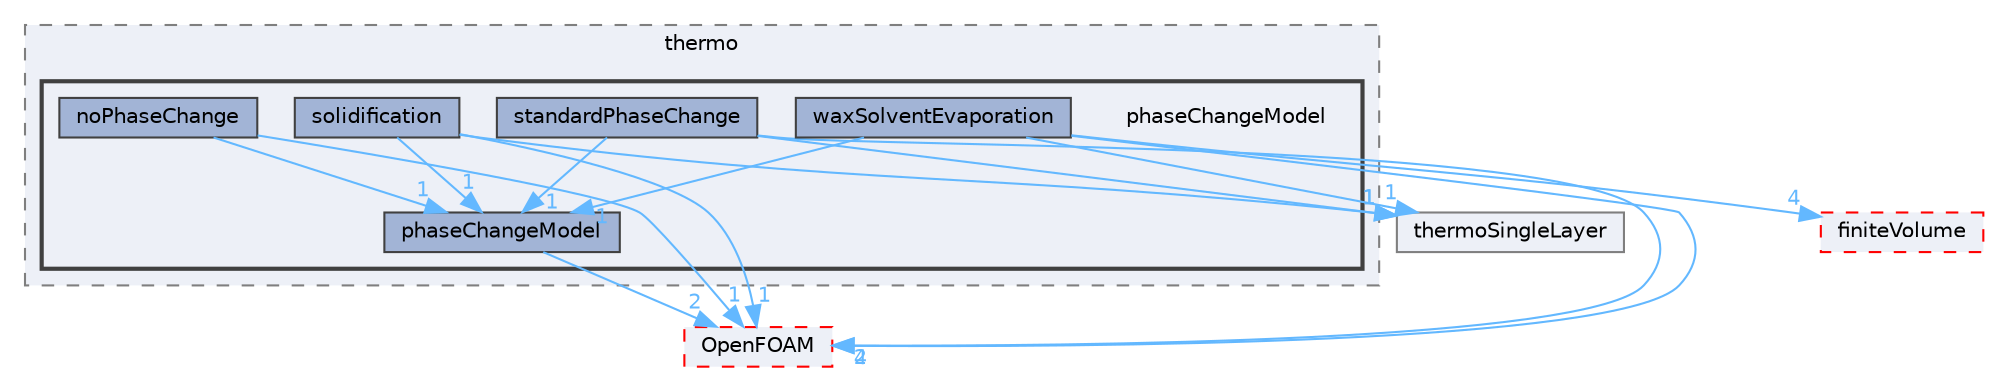 digraph "src/regionModels/surfaceFilmModels/submodels/thermo/phaseChangeModel"
{
 // LATEX_PDF_SIZE
  bgcolor="transparent";
  edge [fontname=Helvetica,fontsize=10,labelfontname=Helvetica,labelfontsize=10];
  node [fontname=Helvetica,fontsize=10,shape=box,height=0.2,width=0.4];
  compound=true
  subgraph clusterdir_0c42a79c89636d0140c9997747e5985b {
    graph [ bgcolor="#edf0f7", pencolor="grey50", label="thermo", fontname=Helvetica,fontsize=10 style="filled,dashed", URL="dir_0c42a79c89636d0140c9997747e5985b.html",tooltip=""]
  subgraph clusterdir_e0141a5d986b16ca177ac1706b95d43f {
    graph [ bgcolor="#edf0f7", pencolor="grey25", label="", fontname=Helvetica,fontsize=10 style="filled,bold", URL="dir_e0141a5d986b16ca177ac1706b95d43f.html",tooltip=""]
    dir_e0141a5d986b16ca177ac1706b95d43f [shape=plaintext, label="phaseChangeModel"];
  dir_321562e3fe5644e910e9c530868bca19 [label="noPhaseChange", fillcolor="#a2b4d6", color="grey25", style="filled", URL="dir_321562e3fe5644e910e9c530868bca19.html",tooltip=""];
  dir_57b9291e2df3bb2947aa8749b18de617 [label="phaseChangeModel", fillcolor="#a2b4d6", color="grey25", style="filled", URL="dir_57b9291e2df3bb2947aa8749b18de617.html",tooltip=""];
  dir_0c5455c95327d2e34e9e597bc0088e74 [label="solidification", fillcolor="#a2b4d6", color="grey25", style="filled", URL="dir_0c5455c95327d2e34e9e597bc0088e74.html",tooltip=""];
  dir_c8b0d23425e671a005ea93303d55211d [label="standardPhaseChange", fillcolor="#a2b4d6", color="grey25", style="filled", URL="dir_c8b0d23425e671a005ea93303d55211d.html",tooltip=""];
  dir_f977c65a5203e650ae1fef16cf4b4f03 [label="waxSolventEvaporation", fillcolor="#a2b4d6", color="grey25", style="filled", URL="dir_f977c65a5203e650ae1fef16cf4b4f03.html",tooltip=""];
  }
  }
  dir_c5473ff19b20e6ec4dfe5c310b3778a8 [label="OpenFOAM", fillcolor="#edf0f7", color="red", style="filled,dashed", URL="dir_c5473ff19b20e6ec4dfe5c310b3778a8.html",tooltip=""];
  dir_ace9ddf4436ac19d16c24b262d3e197b [label="thermoSingleLayer", fillcolor="#edf0f7", color="grey50", style="filled", URL="dir_ace9ddf4436ac19d16c24b262d3e197b.html",tooltip=""];
  dir_9bd15774b555cf7259a6fa18f99fe99b [label="finiteVolume", fillcolor="#edf0f7", color="red", style="filled,dashed", URL="dir_9bd15774b555cf7259a6fa18f99fe99b.html",tooltip=""];
  dir_321562e3fe5644e910e9c530868bca19->dir_57b9291e2df3bb2947aa8749b18de617 [headlabel="1", labeldistance=1.5 headhref="dir_002587_002878.html" href="dir_002587_002878.html" color="steelblue1" fontcolor="steelblue1"];
  dir_321562e3fe5644e910e9c530868bca19->dir_c5473ff19b20e6ec4dfe5c310b3778a8 [headlabel="1", labeldistance=1.5 headhref="dir_002587_002695.html" href="dir_002587_002695.html" color="steelblue1" fontcolor="steelblue1"];
  dir_57b9291e2df3bb2947aa8749b18de617->dir_c5473ff19b20e6ec4dfe5c310b3778a8 [headlabel="2", labeldistance=1.5 headhref="dir_002878_002695.html" href="dir_002878_002695.html" color="steelblue1" fontcolor="steelblue1"];
  dir_0c5455c95327d2e34e9e597bc0088e74->dir_57b9291e2df3bb2947aa8749b18de617 [headlabel="1", labeldistance=1.5 headhref="dir_003633_002878.html" href="dir_003633_002878.html" color="steelblue1" fontcolor="steelblue1"];
  dir_0c5455c95327d2e34e9e597bc0088e74->dir_ace9ddf4436ac19d16c24b262d3e197b [headlabel="1", labeldistance=1.5 headhref="dir_003633_004027.html" href="dir_003633_004027.html" color="steelblue1" fontcolor="steelblue1"];
  dir_0c5455c95327d2e34e9e597bc0088e74->dir_c5473ff19b20e6ec4dfe5c310b3778a8 [headlabel="1", labeldistance=1.5 headhref="dir_003633_002695.html" href="dir_003633_002695.html" color="steelblue1" fontcolor="steelblue1"];
  dir_c8b0d23425e671a005ea93303d55211d->dir_57b9291e2df3bb2947aa8749b18de617 [headlabel="1", labeldistance=1.5 headhref="dir_003745_002878.html" href="dir_003745_002878.html" color="steelblue1" fontcolor="steelblue1"];
  dir_c8b0d23425e671a005ea93303d55211d->dir_ace9ddf4436ac19d16c24b262d3e197b [headlabel="1", labeldistance=1.5 headhref="dir_003745_004027.html" href="dir_003745_004027.html" color="steelblue1" fontcolor="steelblue1"];
  dir_c8b0d23425e671a005ea93303d55211d->dir_c5473ff19b20e6ec4dfe5c310b3778a8 [headlabel="2", labeldistance=1.5 headhref="dir_003745_002695.html" href="dir_003745_002695.html" color="steelblue1" fontcolor="steelblue1"];
  dir_f977c65a5203e650ae1fef16cf4b4f03->dir_57b9291e2df3bb2947aa8749b18de617 [headlabel="1", labeldistance=1.5 headhref="dir_004384_002878.html" href="dir_004384_002878.html" color="steelblue1" fontcolor="steelblue1"];
  dir_f977c65a5203e650ae1fef16cf4b4f03->dir_9bd15774b555cf7259a6fa18f99fe99b [headlabel="4", labeldistance=1.5 headhref="dir_004384_001387.html" href="dir_004384_001387.html" color="steelblue1" fontcolor="steelblue1"];
  dir_f977c65a5203e650ae1fef16cf4b4f03->dir_ace9ddf4436ac19d16c24b262d3e197b [headlabel="1", labeldistance=1.5 headhref="dir_004384_004027.html" href="dir_004384_004027.html" color="steelblue1" fontcolor="steelblue1"];
  dir_f977c65a5203e650ae1fef16cf4b4f03->dir_c5473ff19b20e6ec4dfe5c310b3778a8 [headlabel="4", labeldistance=1.5 headhref="dir_004384_002695.html" href="dir_004384_002695.html" color="steelblue1" fontcolor="steelblue1"];
}
